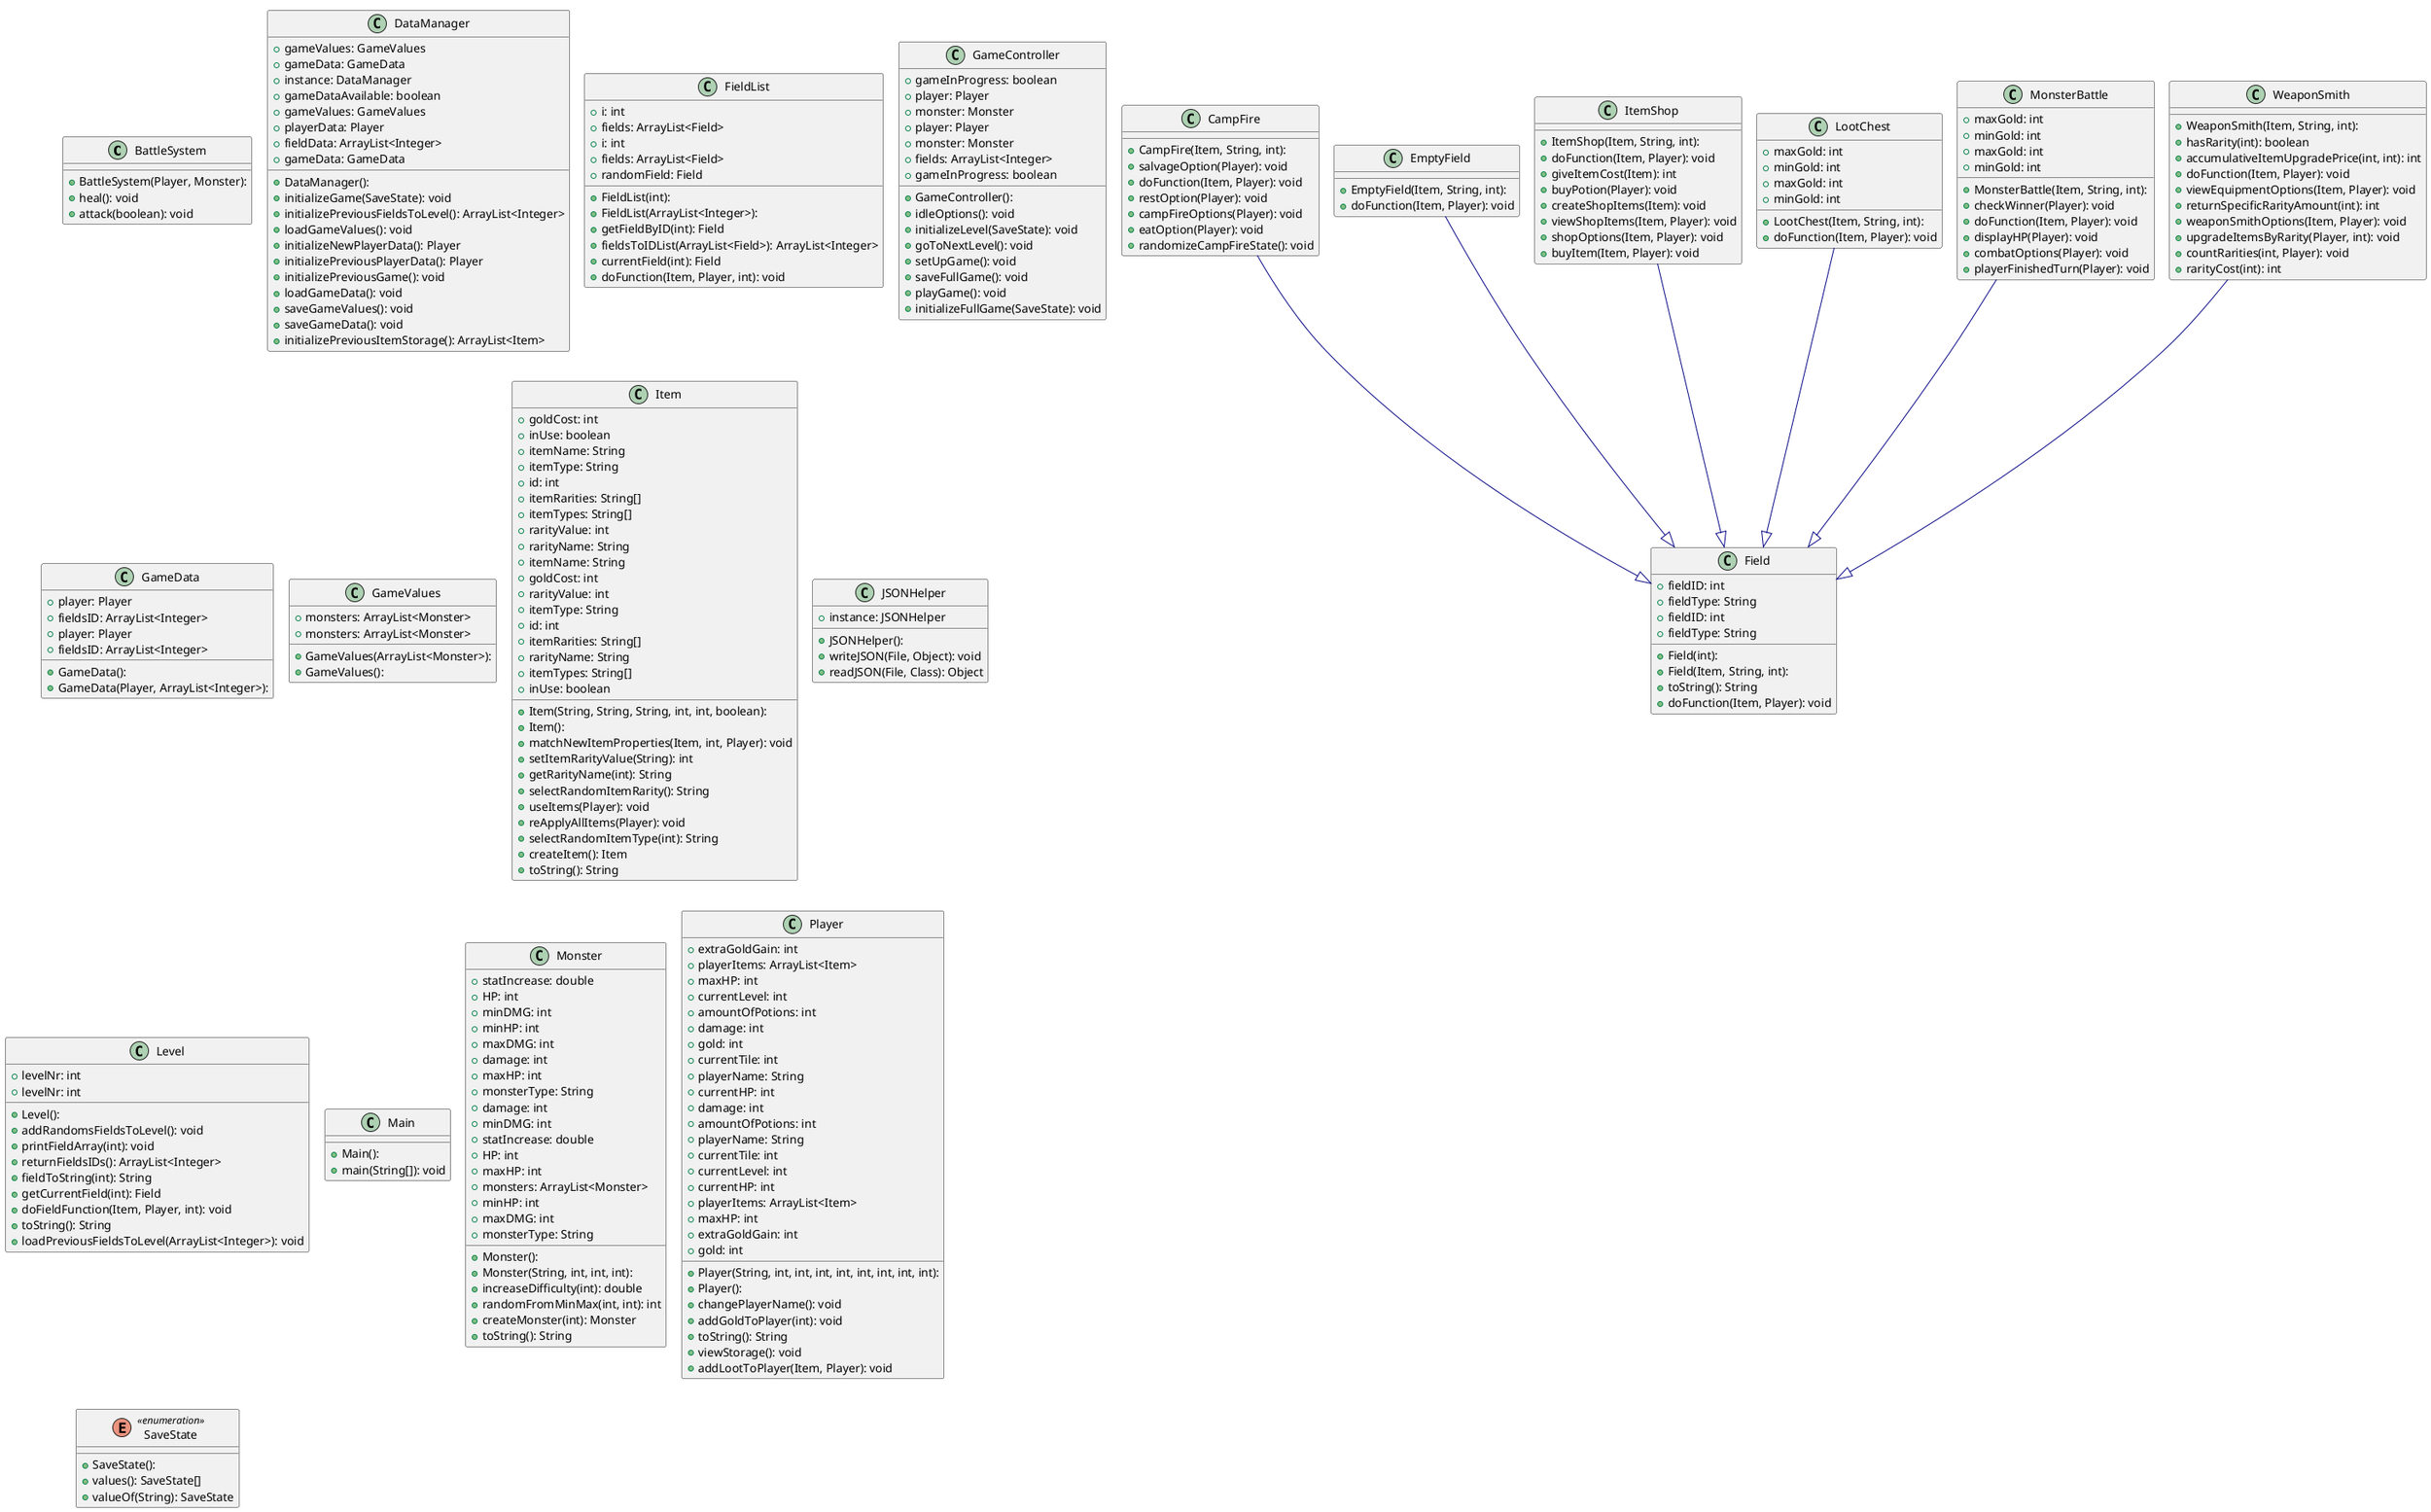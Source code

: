 @startuml

top to bottom direction
skinparam linetype ortho
!pragma layout smetana

class BattleSystem {
  + BattleSystem(Player, Monster):
  + heal(): void
  + attack(boolean): void
}
class CampFire {
  + CampFire(Item, String, int):
  + salvageOption(Player): void
  + doFunction(Item, Player): void
  + restOption(Player): void
  + campFireOptions(Player): void
  + eatOption(Player): void
  + randomizeCampFireState(): void
}
class DataManager {
  + DataManager():
  + gameValues: GameValues
  + gameData: GameData
  + initializeGame(SaveState): void
  + initializePreviousFieldsToLevel(): ArrayList<Integer>
  + loadGameValues(): void
  + initializeNewPlayerData(): Player
  + initializePreviousPlayerData(): Player
  + initializePreviousGame(): void
  + loadGameData(): void
  + saveGameValues(): void
  + saveGameData(): void
  + initializePreviousItemStorage(): ArrayList<Item>
  + instance: DataManager
  + gameDataAvailable: boolean
  + gameValues: GameValues
  + playerData: Player
  + fieldData: ArrayList<Integer>
  + gameData: GameData
}
class EmptyField {
  + EmptyField(Item, String, int):
  + doFunction(Item, Player): void
}
class Field {
  + Field(int):
  + Field(Item, String, int):
  + fieldID: int
  + fieldType: String
  + toString(): String
  + doFunction(Item, Player): void
  + fieldID: int
  + fieldType: String
}
class FieldList {
  + FieldList(int):
  + FieldList(ArrayList<Integer>):
  + i: int
  + fields: ArrayList<Field>
  + getFieldByID(int): Field
  + fieldsToIDList(ArrayList<Field>): ArrayList<Integer>
  + currentField(int): Field
  + doFunction(Item, Player, int): void
  + i: int
  + fields: ArrayList<Field>
  + randomField: Field
}
class GameController {
  + GameController():
  + gameInProgress: boolean
  + player: Player
  + monster: Monster
  + idleOptions(): void
  + initializeLevel(SaveState): void
  + goToNextLevel(): void
  + setUpGame(): void
  + saveFullGame(): void
  + playGame(): void
  + initializeFullGame(SaveState): void
  + player: Player
  + monster: Monster
  + fields: ArrayList<Integer>
  + gameInProgress: boolean
}
class GameData {
  + GameData():
  + GameData(Player, ArrayList<Integer>):
  + player: Player
  + fieldsID: ArrayList<Integer>
  + player: Player
  + fieldsID: ArrayList<Integer>
}
class GameValues {
  + GameValues(ArrayList<Monster>):
  + GameValues():
  + monsters: ArrayList<Monster>
  + monsters: ArrayList<Monster>
}
class Item {
  + Item(String, String, String, int, int, boolean):
  + Item():
  + goldCost: int
  + inUse: boolean
  + itemName: String
  + itemType: String
  + id: int
  + itemRarities: String[]
  + itemTypes: String[]
  + rarityValue: int
  + rarityName: String
  + matchNewItemProperties(Item, int, Player): void
  + setItemRarityValue(String): int
  + getRarityName(int): String
  + selectRandomItemRarity(): String
  + useItems(Player): void
  + reApplyAllItems(Player): void
  + selectRandomItemType(int): String
  + createItem(): Item
  + toString(): String
  + itemName: String
  + goldCost: int
  + rarityValue: int
  + itemType: String
  + id: int
  + itemRarities: String[]
  + rarityName: String
  + itemTypes: String[]
  + inUse: boolean
}
class ItemShop {
  + ItemShop(Item, String, int):
  + doFunction(Item, Player): void
  + giveItemCost(Item): int
  + buyPotion(Player): void
  + createShopItems(Item): void
  + viewShopItems(Item, Player): void
  + shopOptions(Item, Player): void
  + buyItem(Item, Player): void
}
class JSONHelper {
  + JSONHelper():
  + writeJSON(File, Object): void
  + readJSON(File, Class): Object
  + instance: JSONHelper
}
class Level {
  + Level():
  + levelNr: int
  + addRandomsFieldsToLevel(): void
  + printFieldArray(int): void
  + returnFieldsIDs(): ArrayList<Integer>
  + fieldToString(int): String
  + getCurrentField(int): Field
  + doFieldFunction(Item, Player, int): void
  + toString(): String
  + loadPreviousFieldsToLevel(ArrayList<Integer>): void
  + levelNr: int
}
class LootChest {
  + LootChest(Item, String, int):
  + maxGold: int
  + minGold: int
  + doFunction(Item, Player): void
  + maxGold: int
  + minGold: int
}
class Main {
  + Main():
  + main(String[]): void
}
class Monster {
  + Monster():
  + Monster(String, int, int, int):
  + statIncrease: double
  + HP: int
  + minDMG: int
  + minHP: int
  + maxDMG: int
  + damage: int
  + maxHP: int
  + monsterType: String
  + increaseDifficulty(int): double
  + randomFromMinMax(int, int): int
  + createMonster(int): Monster
  + toString(): String
  + damage: int
  + minDMG: int
  + statIncrease: double
  + HP: int
  + maxHP: int
  + monsters: ArrayList<Monster>
  + minHP: int
  + maxDMG: int
  + monsterType: String
}
class MonsterBattle {
  + MonsterBattle(Item, String, int):
  + maxGold: int
  + minGold: int
  + checkWinner(Player): void
  + doFunction(Item, Player): void
  + displayHP(Player): void
  + combatOptions(Player): void
  + playerFinishedTurn(Player): void
  + maxGold: int
  + minGold: int
}
class Player {
  + Player(String, int, int, int, int, int, int, int, int):
  + Player():
  + extraGoldGain: int
  + playerItems: ArrayList<Item>
  + maxHP: int
  + currentLevel: int
  + amountOfPotions: int
  + damage: int
  + gold: int
  + currentTile: int
  + playerName: String
  + currentHP: int
  + changePlayerName(): void
  + addGoldToPlayer(int): void
  + toString(): String
  + viewStorage(): void
  + addLootToPlayer(Item, Player): void
  + damage: int
  + amountOfPotions: int
  + playerName: String
  + currentTile: int
  + currentLevel: int
  + currentHP: int
  + playerItems: ArrayList<Item>
  + maxHP: int
  + extraGoldGain: int
  + gold: int
}
enum SaveState << enumeration >> {
  + SaveState():
  + values(): SaveState[]
  + valueOf(String): SaveState
}
class WeaponSmith {
  + WeaponSmith(Item, String, int):
  + hasRarity(int): boolean
  + accumulativeItemUpgradePrice(int, int): int
  + doFunction(Item, Player): void
  + viewEquipmentOptions(Item, Player): void
  + returnSpecificRarityAmount(int): int
  + weaponSmithOptions(Item, Player): void
  + upgradeItemsByRarity(Player, int): void
  + countRarities(int, Player): void
  + rarityCost(int): int
}

CampFire        -[#000082,plain]-^  Field
EmptyField      -[#000082,plain]-^  Field
ItemShop        -[#000082,plain]-^  Field
LootChest       -[#000082,plain]-^  Field
MonsterBattle   -[#000082,plain]-^  Field
WeaponSmith     -[#000082,plain]-^  Field
@enduml
